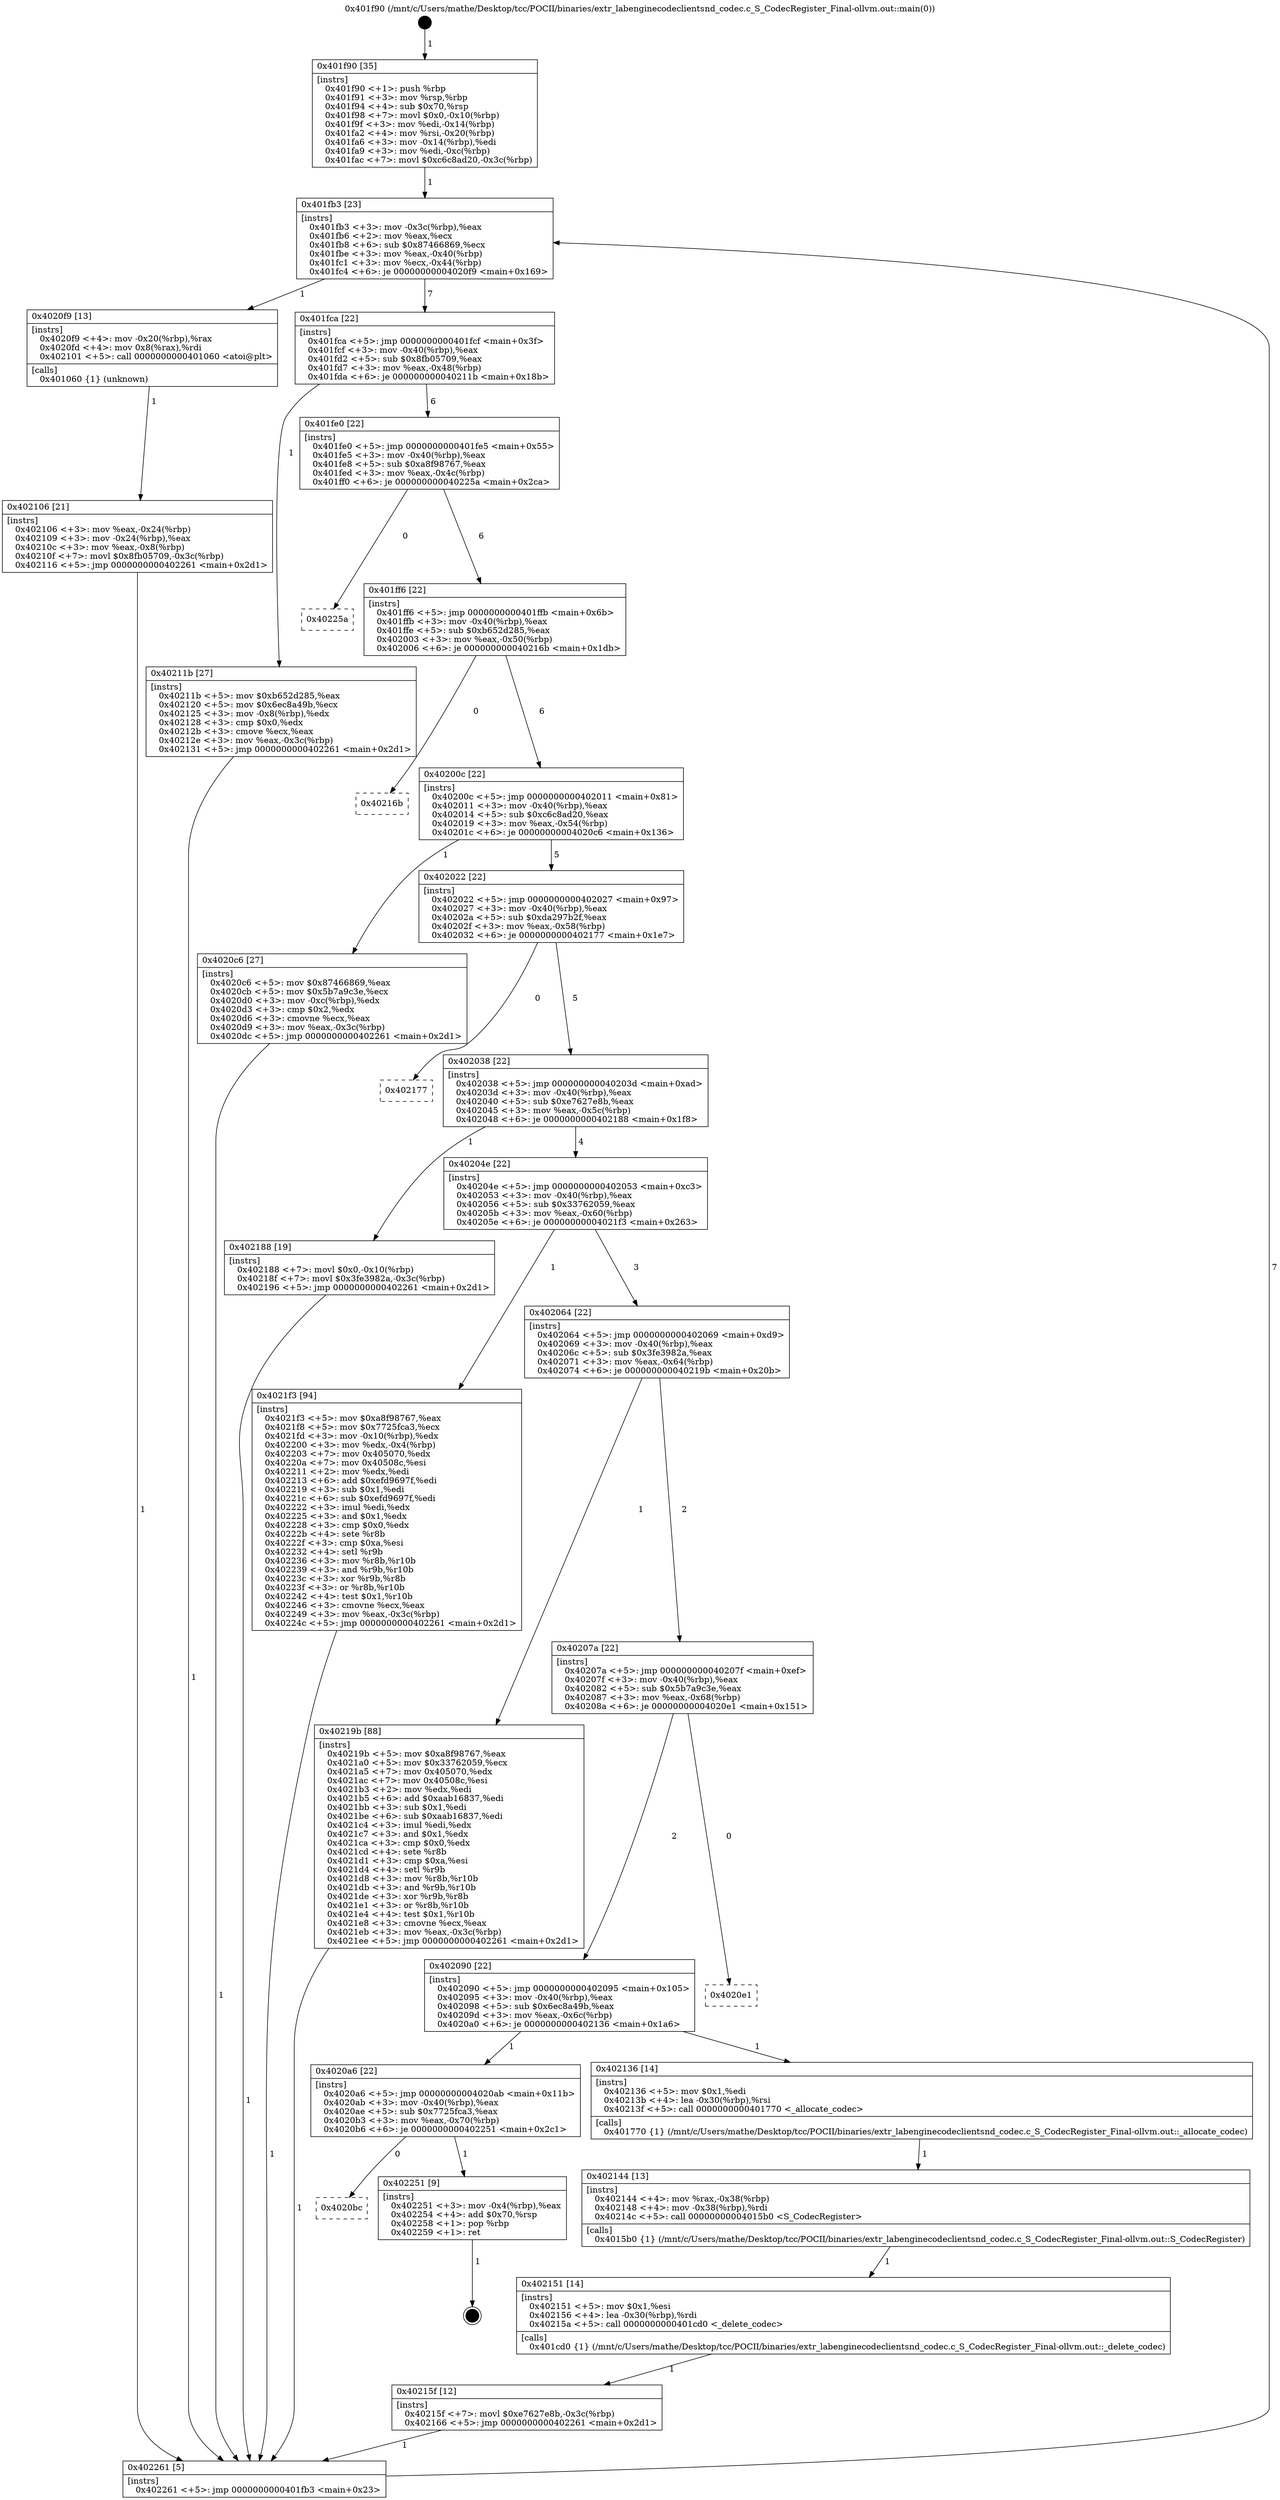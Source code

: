 digraph "0x401f90" {
  label = "0x401f90 (/mnt/c/Users/mathe/Desktop/tcc/POCII/binaries/extr_labenginecodeclientsnd_codec.c_S_CodecRegister_Final-ollvm.out::main(0))"
  labelloc = "t"
  node[shape=record]

  Entry [label="",width=0.3,height=0.3,shape=circle,fillcolor=black,style=filled]
  "0x401fb3" [label="{
     0x401fb3 [23]\l
     | [instrs]\l
     &nbsp;&nbsp;0x401fb3 \<+3\>: mov -0x3c(%rbp),%eax\l
     &nbsp;&nbsp;0x401fb6 \<+2\>: mov %eax,%ecx\l
     &nbsp;&nbsp;0x401fb8 \<+6\>: sub $0x87466869,%ecx\l
     &nbsp;&nbsp;0x401fbe \<+3\>: mov %eax,-0x40(%rbp)\l
     &nbsp;&nbsp;0x401fc1 \<+3\>: mov %ecx,-0x44(%rbp)\l
     &nbsp;&nbsp;0x401fc4 \<+6\>: je 00000000004020f9 \<main+0x169\>\l
  }"]
  "0x4020f9" [label="{
     0x4020f9 [13]\l
     | [instrs]\l
     &nbsp;&nbsp;0x4020f9 \<+4\>: mov -0x20(%rbp),%rax\l
     &nbsp;&nbsp;0x4020fd \<+4\>: mov 0x8(%rax),%rdi\l
     &nbsp;&nbsp;0x402101 \<+5\>: call 0000000000401060 \<atoi@plt\>\l
     | [calls]\l
     &nbsp;&nbsp;0x401060 \{1\} (unknown)\l
  }"]
  "0x401fca" [label="{
     0x401fca [22]\l
     | [instrs]\l
     &nbsp;&nbsp;0x401fca \<+5\>: jmp 0000000000401fcf \<main+0x3f\>\l
     &nbsp;&nbsp;0x401fcf \<+3\>: mov -0x40(%rbp),%eax\l
     &nbsp;&nbsp;0x401fd2 \<+5\>: sub $0x8fb05709,%eax\l
     &nbsp;&nbsp;0x401fd7 \<+3\>: mov %eax,-0x48(%rbp)\l
     &nbsp;&nbsp;0x401fda \<+6\>: je 000000000040211b \<main+0x18b\>\l
  }"]
  Exit [label="",width=0.3,height=0.3,shape=circle,fillcolor=black,style=filled,peripheries=2]
  "0x40211b" [label="{
     0x40211b [27]\l
     | [instrs]\l
     &nbsp;&nbsp;0x40211b \<+5\>: mov $0xb652d285,%eax\l
     &nbsp;&nbsp;0x402120 \<+5\>: mov $0x6ec8a49b,%ecx\l
     &nbsp;&nbsp;0x402125 \<+3\>: mov -0x8(%rbp),%edx\l
     &nbsp;&nbsp;0x402128 \<+3\>: cmp $0x0,%edx\l
     &nbsp;&nbsp;0x40212b \<+3\>: cmove %ecx,%eax\l
     &nbsp;&nbsp;0x40212e \<+3\>: mov %eax,-0x3c(%rbp)\l
     &nbsp;&nbsp;0x402131 \<+5\>: jmp 0000000000402261 \<main+0x2d1\>\l
  }"]
  "0x401fe0" [label="{
     0x401fe0 [22]\l
     | [instrs]\l
     &nbsp;&nbsp;0x401fe0 \<+5\>: jmp 0000000000401fe5 \<main+0x55\>\l
     &nbsp;&nbsp;0x401fe5 \<+3\>: mov -0x40(%rbp),%eax\l
     &nbsp;&nbsp;0x401fe8 \<+5\>: sub $0xa8f98767,%eax\l
     &nbsp;&nbsp;0x401fed \<+3\>: mov %eax,-0x4c(%rbp)\l
     &nbsp;&nbsp;0x401ff0 \<+6\>: je 000000000040225a \<main+0x2ca\>\l
  }"]
  "0x4020bc" [label="{
     0x4020bc\l
  }", style=dashed]
  "0x40225a" [label="{
     0x40225a\l
  }", style=dashed]
  "0x401ff6" [label="{
     0x401ff6 [22]\l
     | [instrs]\l
     &nbsp;&nbsp;0x401ff6 \<+5\>: jmp 0000000000401ffb \<main+0x6b\>\l
     &nbsp;&nbsp;0x401ffb \<+3\>: mov -0x40(%rbp),%eax\l
     &nbsp;&nbsp;0x401ffe \<+5\>: sub $0xb652d285,%eax\l
     &nbsp;&nbsp;0x402003 \<+3\>: mov %eax,-0x50(%rbp)\l
     &nbsp;&nbsp;0x402006 \<+6\>: je 000000000040216b \<main+0x1db\>\l
  }"]
  "0x402251" [label="{
     0x402251 [9]\l
     | [instrs]\l
     &nbsp;&nbsp;0x402251 \<+3\>: mov -0x4(%rbp),%eax\l
     &nbsp;&nbsp;0x402254 \<+4\>: add $0x70,%rsp\l
     &nbsp;&nbsp;0x402258 \<+1\>: pop %rbp\l
     &nbsp;&nbsp;0x402259 \<+1\>: ret\l
  }"]
  "0x40216b" [label="{
     0x40216b\l
  }", style=dashed]
  "0x40200c" [label="{
     0x40200c [22]\l
     | [instrs]\l
     &nbsp;&nbsp;0x40200c \<+5\>: jmp 0000000000402011 \<main+0x81\>\l
     &nbsp;&nbsp;0x402011 \<+3\>: mov -0x40(%rbp),%eax\l
     &nbsp;&nbsp;0x402014 \<+5\>: sub $0xc6c8ad20,%eax\l
     &nbsp;&nbsp;0x402019 \<+3\>: mov %eax,-0x54(%rbp)\l
     &nbsp;&nbsp;0x40201c \<+6\>: je 00000000004020c6 \<main+0x136\>\l
  }"]
  "0x40215f" [label="{
     0x40215f [12]\l
     | [instrs]\l
     &nbsp;&nbsp;0x40215f \<+7\>: movl $0xe7627e8b,-0x3c(%rbp)\l
     &nbsp;&nbsp;0x402166 \<+5\>: jmp 0000000000402261 \<main+0x2d1\>\l
  }"]
  "0x4020c6" [label="{
     0x4020c6 [27]\l
     | [instrs]\l
     &nbsp;&nbsp;0x4020c6 \<+5\>: mov $0x87466869,%eax\l
     &nbsp;&nbsp;0x4020cb \<+5\>: mov $0x5b7a9c3e,%ecx\l
     &nbsp;&nbsp;0x4020d0 \<+3\>: mov -0xc(%rbp),%edx\l
     &nbsp;&nbsp;0x4020d3 \<+3\>: cmp $0x2,%edx\l
     &nbsp;&nbsp;0x4020d6 \<+3\>: cmovne %ecx,%eax\l
     &nbsp;&nbsp;0x4020d9 \<+3\>: mov %eax,-0x3c(%rbp)\l
     &nbsp;&nbsp;0x4020dc \<+5\>: jmp 0000000000402261 \<main+0x2d1\>\l
  }"]
  "0x402022" [label="{
     0x402022 [22]\l
     | [instrs]\l
     &nbsp;&nbsp;0x402022 \<+5\>: jmp 0000000000402027 \<main+0x97\>\l
     &nbsp;&nbsp;0x402027 \<+3\>: mov -0x40(%rbp),%eax\l
     &nbsp;&nbsp;0x40202a \<+5\>: sub $0xda297b2f,%eax\l
     &nbsp;&nbsp;0x40202f \<+3\>: mov %eax,-0x58(%rbp)\l
     &nbsp;&nbsp;0x402032 \<+6\>: je 0000000000402177 \<main+0x1e7\>\l
  }"]
  "0x402261" [label="{
     0x402261 [5]\l
     | [instrs]\l
     &nbsp;&nbsp;0x402261 \<+5\>: jmp 0000000000401fb3 \<main+0x23\>\l
  }"]
  "0x401f90" [label="{
     0x401f90 [35]\l
     | [instrs]\l
     &nbsp;&nbsp;0x401f90 \<+1\>: push %rbp\l
     &nbsp;&nbsp;0x401f91 \<+3\>: mov %rsp,%rbp\l
     &nbsp;&nbsp;0x401f94 \<+4\>: sub $0x70,%rsp\l
     &nbsp;&nbsp;0x401f98 \<+7\>: movl $0x0,-0x10(%rbp)\l
     &nbsp;&nbsp;0x401f9f \<+3\>: mov %edi,-0x14(%rbp)\l
     &nbsp;&nbsp;0x401fa2 \<+4\>: mov %rsi,-0x20(%rbp)\l
     &nbsp;&nbsp;0x401fa6 \<+3\>: mov -0x14(%rbp),%edi\l
     &nbsp;&nbsp;0x401fa9 \<+3\>: mov %edi,-0xc(%rbp)\l
     &nbsp;&nbsp;0x401fac \<+7\>: movl $0xc6c8ad20,-0x3c(%rbp)\l
  }"]
  "0x402106" [label="{
     0x402106 [21]\l
     | [instrs]\l
     &nbsp;&nbsp;0x402106 \<+3\>: mov %eax,-0x24(%rbp)\l
     &nbsp;&nbsp;0x402109 \<+3\>: mov -0x24(%rbp),%eax\l
     &nbsp;&nbsp;0x40210c \<+3\>: mov %eax,-0x8(%rbp)\l
     &nbsp;&nbsp;0x40210f \<+7\>: movl $0x8fb05709,-0x3c(%rbp)\l
     &nbsp;&nbsp;0x402116 \<+5\>: jmp 0000000000402261 \<main+0x2d1\>\l
  }"]
  "0x402151" [label="{
     0x402151 [14]\l
     | [instrs]\l
     &nbsp;&nbsp;0x402151 \<+5\>: mov $0x1,%esi\l
     &nbsp;&nbsp;0x402156 \<+4\>: lea -0x30(%rbp),%rdi\l
     &nbsp;&nbsp;0x40215a \<+5\>: call 0000000000401cd0 \<_delete_codec\>\l
     | [calls]\l
     &nbsp;&nbsp;0x401cd0 \{1\} (/mnt/c/Users/mathe/Desktop/tcc/POCII/binaries/extr_labenginecodeclientsnd_codec.c_S_CodecRegister_Final-ollvm.out::_delete_codec)\l
  }"]
  "0x402177" [label="{
     0x402177\l
  }", style=dashed]
  "0x402038" [label="{
     0x402038 [22]\l
     | [instrs]\l
     &nbsp;&nbsp;0x402038 \<+5\>: jmp 000000000040203d \<main+0xad\>\l
     &nbsp;&nbsp;0x40203d \<+3\>: mov -0x40(%rbp),%eax\l
     &nbsp;&nbsp;0x402040 \<+5\>: sub $0xe7627e8b,%eax\l
     &nbsp;&nbsp;0x402045 \<+3\>: mov %eax,-0x5c(%rbp)\l
     &nbsp;&nbsp;0x402048 \<+6\>: je 0000000000402188 \<main+0x1f8\>\l
  }"]
  "0x402144" [label="{
     0x402144 [13]\l
     | [instrs]\l
     &nbsp;&nbsp;0x402144 \<+4\>: mov %rax,-0x38(%rbp)\l
     &nbsp;&nbsp;0x402148 \<+4\>: mov -0x38(%rbp),%rdi\l
     &nbsp;&nbsp;0x40214c \<+5\>: call 00000000004015b0 \<S_CodecRegister\>\l
     | [calls]\l
     &nbsp;&nbsp;0x4015b0 \{1\} (/mnt/c/Users/mathe/Desktop/tcc/POCII/binaries/extr_labenginecodeclientsnd_codec.c_S_CodecRegister_Final-ollvm.out::S_CodecRegister)\l
  }"]
  "0x402188" [label="{
     0x402188 [19]\l
     | [instrs]\l
     &nbsp;&nbsp;0x402188 \<+7\>: movl $0x0,-0x10(%rbp)\l
     &nbsp;&nbsp;0x40218f \<+7\>: movl $0x3fe3982a,-0x3c(%rbp)\l
     &nbsp;&nbsp;0x402196 \<+5\>: jmp 0000000000402261 \<main+0x2d1\>\l
  }"]
  "0x40204e" [label="{
     0x40204e [22]\l
     | [instrs]\l
     &nbsp;&nbsp;0x40204e \<+5\>: jmp 0000000000402053 \<main+0xc3\>\l
     &nbsp;&nbsp;0x402053 \<+3\>: mov -0x40(%rbp),%eax\l
     &nbsp;&nbsp;0x402056 \<+5\>: sub $0x33762059,%eax\l
     &nbsp;&nbsp;0x40205b \<+3\>: mov %eax,-0x60(%rbp)\l
     &nbsp;&nbsp;0x40205e \<+6\>: je 00000000004021f3 \<main+0x263\>\l
  }"]
  "0x4020a6" [label="{
     0x4020a6 [22]\l
     | [instrs]\l
     &nbsp;&nbsp;0x4020a6 \<+5\>: jmp 00000000004020ab \<main+0x11b\>\l
     &nbsp;&nbsp;0x4020ab \<+3\>: mov -0x40(%rbp),%eax\l
     &nbsp;&nbsp;0x4020ae \<+5\>: sub $0x7725fca3,%eax\l
     &nbsp;&nbsp;0x4020b3 \<+3\>: mov %eax,-0x70(%rbp)\l
     &nbsp;&nbsp;0x4020b6 \<+6\>: je 0000000000402251 \<main+0x2c1\>\l
  }"]
  "0x4021f3" [label="{
     0x4021f3 [94]\l
     | [instrs]\l
     &nbsp;&nbsp;0x4021f3 \<+5\>: mov $0xa8f98767,%eax\l
     &nbsp;&nbsp;0x4021f8 \<+5\>: mov $0x7725fca3,%ecx\l
     &nbsp;&nbsp;0x4021fd \<+3\>: mov -0x10(%rbp),%edx\l
     &nbsp;&nbsp;0x402200 \<+3\>: mov %edx,-0x4(%rbp)\l
     &nbsp;&nbsp;0x402203 \<+7\>: mov 0x405070,%edx\l
     &nbsp;&nbsp;0x40220a \<+7\>: mov 0x40508c,%esi\l
     &nbsp;&nbsp;0x402211 \<+2\>: mov %edx,%edi\l
     &nbsp;&nbsp;0x402213 \<+6\>: add $0xefd9697f,%edi\l
     &nbsp;&nbsp;0x402219 \<+3\>: sub $0x1,%edi\l
     &nbsp;&nbsp;0x40221c \<+6\>: sub $0xefd9697f,%edi\l
     &nbsp;&nbsp;0x402222 \<+3\>: imul %edi,%edx\l
     &nbsp;&nbsp;0x402225 \<+3\>: and $0x1,%edx\l
     &nbsp;&nbsp;0x402228 \<+3\>: cmp $0x0,%edx\l
     &nbsp;&nbsp;0x40222b \<+4\>: sete %r8b\l
     &nbsp;&nbsp;0x40222f \<+3\>: cmp $0xa,%esi\l
     &nbsp;&nbsp;0x402232 \<+4\>: setl %r9b\l
     &nbsp;&nbsp;0x402236 \<+3\>: mov %r8b,%r10b\l
     &nbsp;&nbsp;0x402239 \<+3\>: and %r9b,%r10b\l
     &nbsp;&nbsp;0x40223c \<+3\>: xor %r9b,%r8b\l
     &nbsp;&nbsp;0x40223f \<+3\>: or %r8b,%r10b\l
     &nbsp;&nbsp;0x402242 \<+4\>: test $0x1,%r10b\l
     &nbsp;&nbsp;0x402246 \<+3\>: cmovne %ecx,%eax\l
     &nbsp;&nbsp;0x402249 \<+3\>: mov %eax,-0x3c(%rbp)\l
     &nbsp;&nbsp;0x40224c \<+5\>: jmp 0000000000402261 \<main+0x2d1\>\l
  }"]
  "0x402064" [label="{
     0x402064 [22]\l
     | [instrs]\l
     &nbsp;&nbsp;0x402064 \<+5\>: jmp 0000000000402069 \<main+0xd9\>\l
     &nbsp;&nbsp;0x402069 \<+3\>: mov -0x40(%rbp),%eax\l
     &nbsp;&nbsp;0x40206c \<+5\>: sub $0x3fe3982a,%eax\l
     &nbsp;&nbsp;0x402071 \<+3\>: mov %eax,-0x64(%rbp)\l
     &nbsp;&nbsp;0x402074 \<+6\>: je 000000000040219b \<main+0x20b\>\l
  }"]
  "0x402136" [label="{
     0x402136 [14]\l
     | [instrs]\l
     &nbsp;&nbsp;0x402136 \<+5\>: mov $0x1,%edi\l
     &nbsp;&nbsp;0x40213b \<+4\>: lea -0x30(%rbp),%rsi\l
     &nbsp;&nbsp;0x40213f \<+5\>: call 0000000000401770 \<_allocate_codec\>\l
     | [calls]\l
     &nbsp;&nbsp;0x401770 \{1\} (/mnt/c/Users/mathe/Desktop/tcc/POCII/binaries/extr_labenginecodeclientsnd_codec.c_S_CodecRegister_Final-ollvm.out::_allocate_codec)\l
  }"]
  "0x40219b" [label="{
     0x40219b [88]\l
     | [instrs]\l
     &nbsp;&nbsp;0x40219b \<+5\>: mov $0xa8f98767,%eax\l
     &nbsp;&nbsp;0x4021a0 \<+5\>: mov $0x33762059,%ecx\l
     &nbsp;&nbsp;0x4021a5 \<+7\>: mov 0x405070,%edx\l
     &nbsp;&nbsp;0x4021ac \<+7\>: mov 0x40508c,%esi\l
     &nbsp;&nbsp;0x4021b3 \<+2\>: mov %edx,%edi\l
     &nbsp;&nbsp;0x4021b5 \<+6\>: add $0xaab16837,%edi\l
     &nbsp;&nbsp;0x4021bb \<+3\>: sub $0x1,%edi\l
     &nbsp;&nbsp;0x4021be \<+6\>: sub $0xaab16837,%edi\l
     &nbsp;&nbsp;0x4021c4 \<+3\>: imul %edi,%edx\l
     &nbsp;&nbsp;0x4021c7 \<+3\>: and $0x1,%edx\l
     &nbsp;&nbsp;0x4021ca \<+3\>: cmp $0x0,%edx\l
     &nbsp;&nbsp;0x4021cd \<+4\>: sete %r8b\l
     &nbsp;&nbsp;0x4021d1 \<+3\>: cmp $0xa,%esi\l
     &nbsp;&nbsp;0x4021d4 \<+4\>: setl %r9b\l
     &nbsp;&nbsp;0x4021d8 \<+3\>: mov %r8b,%r10b\l
     &nbsp;&nbsp;0x4021db \<+3\>: and %r9b,%r10b\l
     &nbsp;&nbsp;0x4021de \<+3\>: xor %r9b,%r8b\l
     &nbsp;&nbsp;0x4021e1 \<+3\>: or %r8b,%r10b\l
     &nbsp;&nbsp;0x4021e4 \<+4\>: test $0x1,%r10b\l
     &nbsp;&nbsp;0x4021e8 \<+3\>: cmovne %ecx,%eax\l
     &nbsp;&nbsp;0x4021eb \<+3\>: mov %eax,-0x3c(%rbp)\l
     &nbsp;&nbsp;0x4021ee \<+5\>: jmp 0000000000402261 \<main+0x2d1\>\l
  }"]
  "0x40207a" [label="{
     0x40207a [22]\l
     | [instrs]\l
     &nbsp;&nbsp;0x40207a \<+5\>: jmp 000000000040207f \<main+0xef\>\l
     &nbsp;&nbsp;0x40207f \<+3\>: mov -0x40(%rbp),%eax\l
     &nbsp;&nbsp;0x402082 \<+5\>: sub $0x5b7a9c3e,%eax\l
     &nbsp;&nbsp;0x402087 \<+3\>: mov %eax,-0x68(%rbp)\l
     &nbsp;&nbsp;0x40208a \<+6\>: je 00000000004020e1 \<main+0x151\>\l
  }"]
  "0x402090" [label="{
     0x402090 [22]\l
     | [instrs]\l
     &nbsp;&nbsp;0x402090 \<+5\>: jmp 0000000000402095 \<main+0x105\>\l
     &nbsp;&nbsp;0x402095 \<+3\>: mov -0x40(%rbp),%eax\l
     &nbsp;&nbsp;0x402098 \<+5\>: sub $0x6ec8a49b,%eax\l
     &nbsp;&nbsp;0x40209d \<+3\>: mov %eax,-0x6c(%rbp)\l
     &nbsp;&nbsp;0x4020a0 \<+6\>: je 0000000000402136 \<main+0x1a6\>\l
  }"]
  "0x4020e1" [label="{
     0x4020e1\l
  }", style=dashed]
  Entry -> "0x401f90" [label=" 1"]
  "0x401fb3" -> "0x4020f9" [label=" 1"]
  "0x401fb3" -> "0x401fca" [label=" 7"]
  "0x402251" -> Exit [label=" 1"]
  "0x401fca" -> "0x40211b" [label=" 1"]
  "0x401fca" -> "0x401fe0" [label=" 6"]
  "0x4020a6" -> "0x4020bc" [label=" 0"]
  "0x401fe0" -> "0x40225a" [label=" 0"]
  "0x401fe0" -> "0x401ff6" [label=" 6"]
  "0x4020a6" -> "0x402251" [label=" 1"]
  "0x401ff6" -> "0x40216b" [label=" 0"]
  "0x401ff6" -> "0x40200c" [label=" 6"]
  "0x4021f3" -> "0x402261" [label=" 1"]
  "0x40200c" -> "0x4020c6" [label=" 1"]
  "0x40200c" -> "0x402022" [label=" 5"]
  "0x4020c6" -> "0x402261" [label=" 1"]
  "0x401f90" -> "0x401fb3" [label=" 1"]
  "0x402261" -> "0x401fb3" [label=" 7"]
  "0x4020f9" -> "0x402106" [label=" 1"]
  "0x402106" -> "0x402261" [label=" 1"]
  "0x40211b" -> "0x402261" [label=" 1"]
  "0x40219b" -> "0x402261" [label=" 1"]
  "0x402022" -> "0x402177" [label=" 0"]
  "0x402022" -> "0x402038" [label=" 5"]
  "0x402188" -> "0x402261" [label=" 1"]
  "0x402038" -> "0x402188" [label=" 1"]
  "0x402038" -> "0x40204e" [label=" 4"]
  "0x40215f" -> "0x402261" [label=" 1"]
  "0x40204e" -> "0x4021f3" [label=" 1"]
  "0x40204e" -> "0x402064" [label=" 3"]
  "0x402151" -> "0x40215f" [label=" 1"]
  "0x402064" -> "0x40219b" [label=" 1"]
  "0x402064" -> "0x40207a" [label=" 2"]
  "0x402144" -> "0x402151" [label=" 1"]
  "0x40207a" -> "0x4020e1" [label=" 0"]
  "0x40207a" -> "0x402090" [label=" 2"]
  "0x402136" -> "0x402144" [label=" 1"]
  "0x402090" -> "0x402136" [label=" 1"]
  "0x402090" -> "0x4020a6" [label=" 1"]
}
